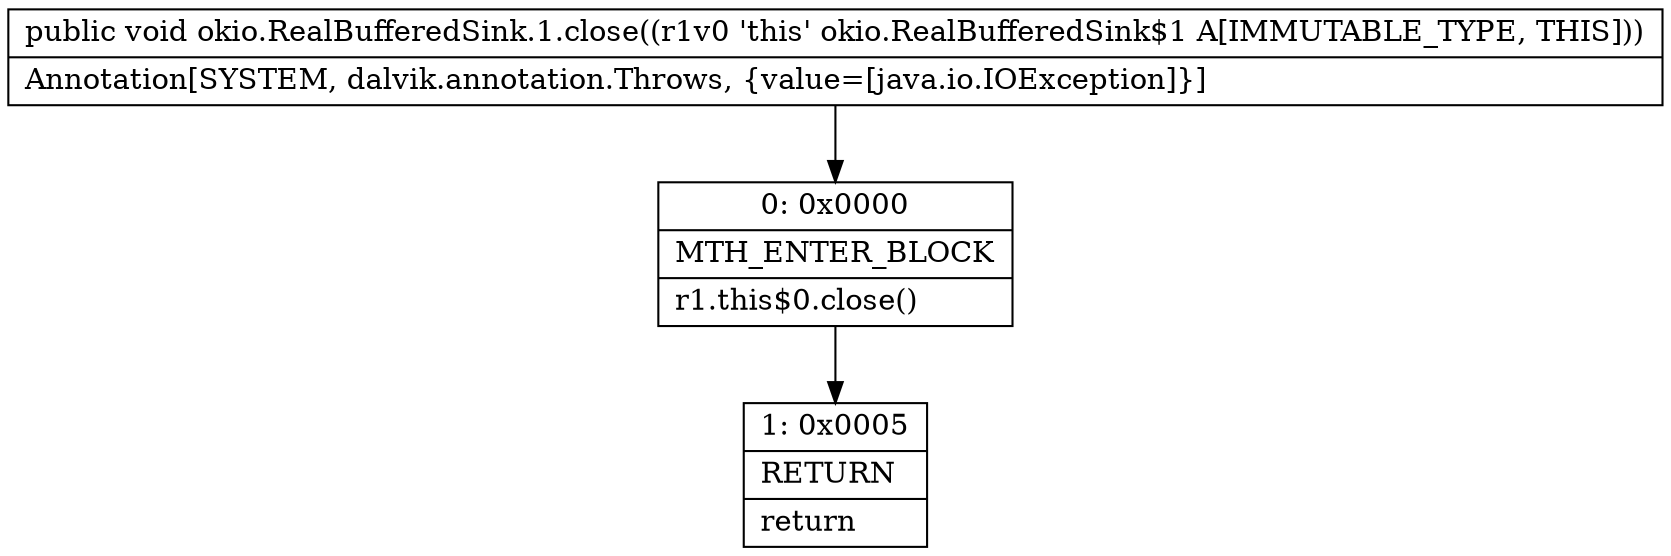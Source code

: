 digraph "CFG forokio.RealBufferedSink.1.close()V" {
Node_0 [shape=record,label="{0\:\ 0x0000|MTH_ENTER_BLOCK\l|r1.this$0.close()\l}"];
Node_1 [shape=record,label="{1\:\ 0x0005|RETURN\l|return\l}"];
MethodNode[shape=record,label="{public void okio.RealBufferedSink.1.close((r1v0 'this' okio.RealBufferedSink$1 A[IMMUTABLE_TYPE, THIS]))  | Annotation[SYSTEM, dalvik.annotation.Throws, \{value=[java.io.IOException]\}]\l}"];
MethodNode -> Node_0;
Node_0 -> Node_1;
}

